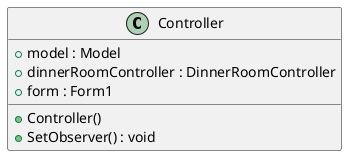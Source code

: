 @startuml
class Controller {
    + model : Model
    + dinnerRoomController : DinnerRoomController
    + form : Form1
    + Controller()
    + SetObserver() : void
}
@enduml

